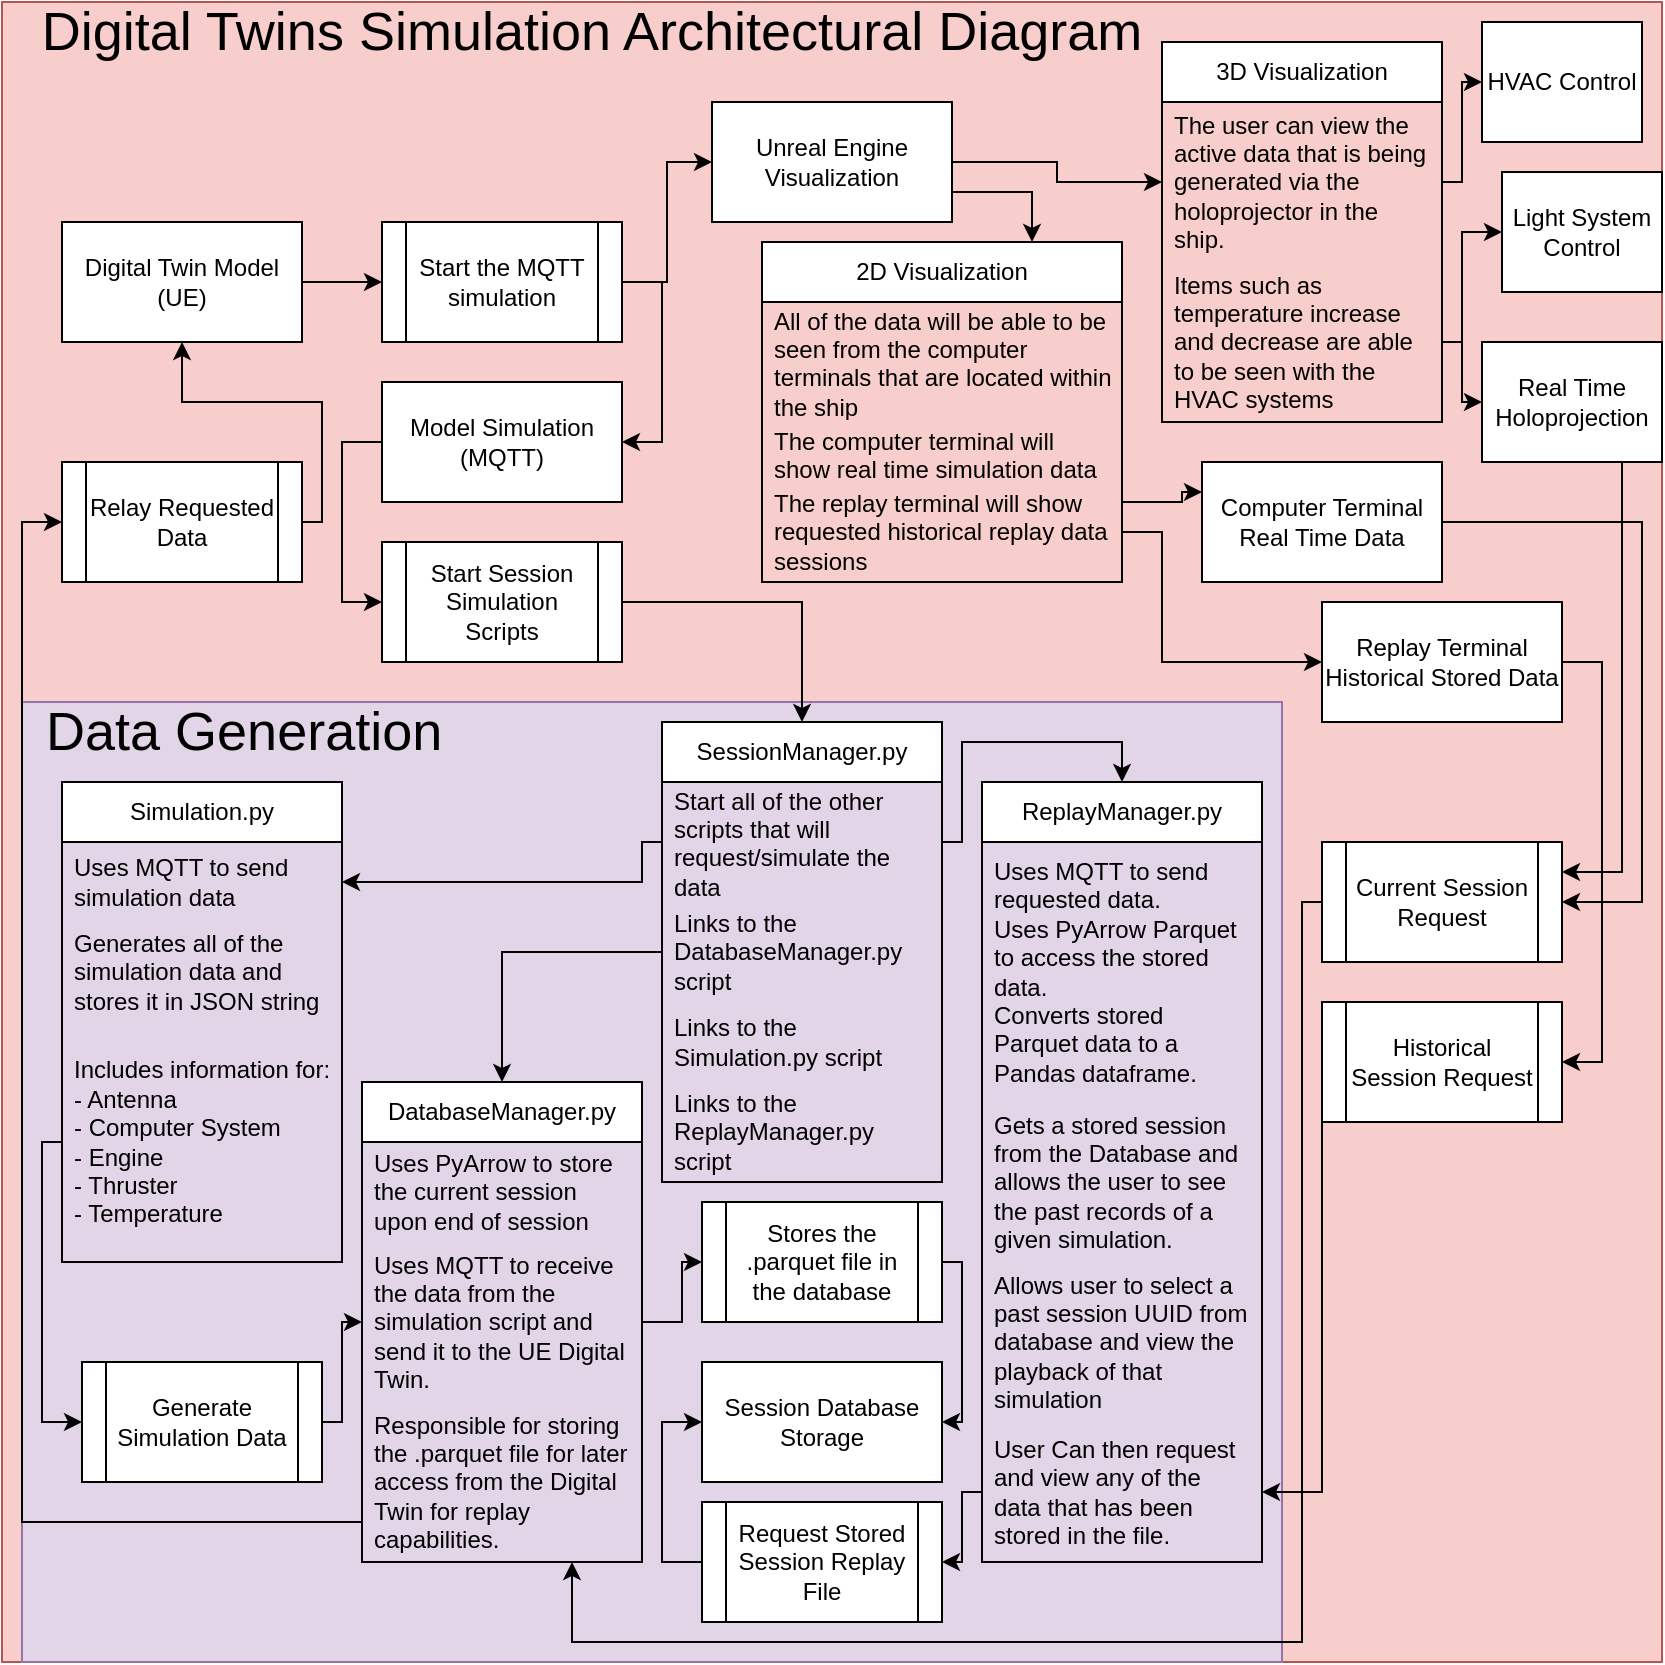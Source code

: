 <mxfile version="22.1.21" type="device">
  <diagram name="Page-1" id="5LKYdsN_tk8PBoyHM30e">
    <mxGraphModel dx="1434" dy="782" grid="1" gridSize="10" guides="1" tooltips="1" connect="1" arrows="1" fold="1" page="1" pageScale="1" pageWidth="850" pageHeight="1100" math="0" shadow="0">
      <root>
        <mxCell id="0" />
        <mxCell id="1" parent="0" />
        <mxCell id="14_V7KhapX8ebqAmIDgo-1" value="" style="whiteSpace=wrap;html=1;aspect=fixed;fillColor=#f8cecc;strokeColor=#b85450;" vertex="1" parent="1">
          <mxGeometry x="10" y="10" width="830" height="830" as="geometry" />
        </mxCell>
        <mxCell id="14_V7KhapX8ebqAmIDgo-2" value="&lt;font style=&quot;font-size: 27px;&quot;&gt;Digital Twins Simulation Architectural Diagram&lt;/font&gt;" style="text;html=1;strokeColor=none;fillColor=none;align=center;verticalAlign=middle;whiteSpace=wrap;rounded=0;" vertex="1" parent="1">
          <mxGeometry x="20" y="10" width="570" height="30" as="geometry" />
        </mxCell>
        <mxCell id="14_V7KhapX8ebqAmIDgo-6" style="edgeStyle=orthogonalEdgeStyle;rounded=0;orthogonalLoop=1;jettySize=auto;html=1;exitX=1;exitY=0.5;exitDx=0;exitDy=0;entryX=0;entryY=0.5;entryDx=0;entryDy=0;" edge="1" parent="1" source="14_V7KhapX8ebqAmIDgo-3" target="14_V7KhapX8ebqAmIDgo-5">
          <mxGeometry relative="1" as="geometry" />
        </mxCell>
        <mxCell id="14_V7KhapX8ebqAmIDgo-3" value="Digital Twin Model (UE)" style="rounded=0;whiteSpace=wrap;html=1;" vertex="1" parent="1">
          <mxGeometry x="40" y="120" width="120" height="60" as="geometry" />
        </mxCell>
        <mxCell id="14_V7KhapX8ebqAmIDgo-46" style="edgeStyle=orthogonalEdgeStyle;rounded=0;orthogonalLoop=1;jettySize=auto;html=1;exitX=0;exitY=0.5;exitDx=0;exitDy=0;entryX=0;entryY=0.5;entryDx=0;entryDy=0;" edge="1" parent="1" source="14_V7KhapX8ebqAmIDgo-4" target="14_V7KhapX8ebqAmIDgo-45">
          <mxGeometry relative="1" as="geometry" />
        </mxCell>
        <mxCell id="14_V7KhapX8ebqAmIDgo-4" value="Model Simulation (MQTT)" style="rounded=0;whiteSpace=wrap;html=1;" vertex="1" parent="1">
          <mxGeometry x="200" y="200" width="120" height="60" as="geometry" />
        </mxCell>
        <mxCell id="14_V7KhapX8ebqAmIDgo-7" style="edgeStyle=orthogonalEdgeStyle;rounded=0;orthogonalLoop=1;jettySize=auto;html=1;exitX=1;exitY=0.5;exitDx=0;exitDy=0;entryX=1;entryY=0.5;entryDx=0;entryDy=0;" edge="1" parent="1" source="14_V7KhapX8ebqAmIDgo-5" target="14_V7KhapX8ebqAmIDgo-4">
          <mxGeometry relative="1" as="geometry" />
        </mxCell>
        <mxCell id="14_V7KhapX8ebqAmIDgo-49" style="edgeStyle=orthogonalEdgeStyle;rounded=0;orthogonalLoop=1;jettySize=auto;html=1;exitX=1;exitY=0.5;exitDx=0;exitDy=0;entryX=0;entryY=0.5;entryDx=0;entryDy=0;" edge="1" parent="1" source="14_V7KhapX8ebqAmIDgo-5" target="14_V7KhapX8ebqAmIDgo-48">
          <mxGeometry relative="1" as="geometry" />
        </mxCell>
        <mxCell id="14_V7KhapX8ebqAmIDgo-5" value="Start the MQTT simulation" style="shape=process;whiteSpace=wrap;html=1;backgroundOutline=1;" vertex="1" parent="1">
          <mxGeometry x="200" y="120" width="120" height="60" as="geometry" />
        </mxCell>
        <mxCell id="14_V7KhapX8ebqAmIDgo-8" value="" style="rounded=0;whiteSpace=wrap;html=1;fillColor=#e1d5e7;strokeColor=#9673a6;" vertex="1" parent="1">
          <mxGeometry x="20" y="360" width="630" height="480" as="geometry" />
        </mxCell>
        <mxCell id="14_V7KhapX8ebqAmIDgo-10" value="&lt;div style=&quot;font-size: 27px;&quot; align=&quot;left&quot;&gt;Data Generation&lt;br&gt;&lt;/div&gt;" style="text;html=1;strokeColor=none;fillColor=none;align=left;verticalAlign=middle;whiteSpace=wrap;rounded=0;" vertex="1" parent="1">
          <mxGeometry x="30" y="360" width="570" height="30" as="geometry" />
        </mxCell>
        <mxCell id="14_V7KhapX8ebqAmIDgo-11" value="SessionManager.py" style="swimlane;fontStyle=0;childLayout=stackLayout;horizontal=1;startSize=30;horizontalStack=0;resizeParent=1;resizeParentMax=0;resizeLast=0;collapsible=1;marginBottom=0;whiteSpace=wrap;html=1;" vertex="1" parent="1">
          <mxGeometry x="340" y="370" width="140" height="230" as="geometry">
            <mxRectangle x="190" y="410" width="150" height="30" as="alternateBounds" />
          </mxGeometry>
        </mxCell>
        <mxCell id="14_V7KhapX8ebqAmIDgo-12" value="Start all of the other scripts that will request/simulate the data" style="text;strokeColor=none;fillColor=none;align=left;verticalAlign=middle;spacingLeft=4;spacingRight=4;overflow=hidden;points=[[0,0.5],[1,0.5]];portConstraint=eastwest;rotatable=0;whiteSpace=wrap;html=1;" vertex="1" parent="14_V7KhapX8ebqAmIDgo-11">
          <mxGeometry y="30" width="140" height="60" as="geometry" />
        </mxCell>
        <mxCell id="14_V7KhapX8ebqAmIDgo-13" value="Links to the DatabaseManager.py script" style="text;strokeColor=none;fillColor=none;align=left;verticalAlign=middle;spacingLeft=4;spacingRight=4;overflow=hidden;points=[[0,0.5],[1,0.5]];portConstraint=eastwest;rotatable=0;whiteSpace=wrap;html=1;" vertex="1" parent="14_V7KhapX8ebqAmIDgo-11">
          <mxGeometry y="90" width="140" height="50" as="geometry" />
        </mxCell>
        <mxCell id="14_V7KhapX8ebqAmIDgo-14" value="Links to the Simulation.py script" style="text;strokeColor=none;fillColor=none;align=left;verticalAlign=middle;spacingLeft=4;spacingRight=4;overflow=hidden;points=[[0,0.5],[1,0.5]];portConstraint=eastwest;rotatable=0;whiteSpace=wrap;html=1;" vertex="1" parent="14_V7KhapX8ebqAmIDgo-11">
          <mxGeometry y="140" width="140" height="40" as="geometry" />
        </mxCell>
        <mxCell id="14_V7KhapX8ebqAmIDgo-15" value="Links to the ReplayManager.py script" style="text;strokeColor=none;fillColor=none;align=left;verticalAlign=middle;spacingLeft=4;spacingRight=4;overflow=hidden;points=[[0,0.5],[1,0.5]];portConstraint=eastwest;rotatable=0;whiteSpace=wrap;html=1;" vertex="1" parent="14_V7KhapX8ebqAmIDgo-11">
          <mxGeometry y="180" width="140" height="50" as="geometry" />
        </mxCell>
        <mxCell id="14_V7KhapX8ebqAmIDgo-17" value="DatabaseManager.py" style="swimlane;fontStyle=0;childLayout=stackLayout;horizontal=1;startSize=30;horizontalStack=0;resizeParent=1;resizeParentMax=0;resizeLast=0;collapsible=1;marginBottom=0;whiteSpace=wrap;html=1;" vertex="1" parent="1">
          <mxGeometry x="190" y="550" width="140" height="240" as="geometry" />
        </mxCell>
        <mxCell id="14_V7KhapX8ebqAmIDgo-18" value="Uses PyArrow to store the current session upon end of session" style="text;strokeColor=none;fillColor=none;align=left;verticalAlign=middle;spacingLeft=4;spacingRight=4;overflow=hidden;points=[[0,0.5],[1,0.5]];portConstraint=eastwest;rotatable=0;whiteSpace=wrap;html=1;" vertex="1" parent="14_V7KhapX8ebqAmIDgo-17">
          <mxGeometry y="30" width="140" height="50" as="geometry" />
        </mxCell>
        <mxCell id="14_V7KhapX8ebqAmIDgo-19" value="Uses MQTT to receive the data from the simulation script and send it to the UE Digital Twin." style="text;strokeColor=none;fillColor=none;align=left;verticalAlign=middle;spacingLeft=4;spacingRight=4;overflow=hidden;points=[[0,0.5],[1,0.5]];portConstraint=eastwest;rotatable=0;whiteSpace=wrap;html=1;" vertex="1" parent="14_V7KhapX8ebqAmIDgo-17">
          <mxGeometry y="80" width="140" height="80" as="geometry" />
        </mxCell>
        <mxCell id="14_V7KhapX8ebqAmIDgo-20" value="Responsible for storing the .parquet file for later access from the Digital Twin for replay capabilities." style="text;strokeColor=none;fillColor=none;align=left;verticalAlign=middle;spacingLeft=4;spacingRight=4;overflow=hidden;points=[[0,0.5],[1,0.5]];portConstraint=eastwest;rotatable=0;whiteSpace=wrap;html=1;" vertex="1" parent="14_V7KhapX8ebqAmIDgo-17">
          <mxGeometry y="160" width="140" height="80" as="geometry" />
        </mxCell>
        <mxCell id="14_V7KhapX8ebqAmIDgo-21" value="Simulation.py" style="swimlane;fontStyle=0;childLayout=stackLayout;horizontal=1;startSize=30;horizontalStack=0;resizeParent=1;resizeParentMax=0;resizeLast=0;collapsible=1;marginBottom=0;whiteSpace=wrap;html=1;" vertex="1" parent="1">
          <mxGeometry x="40" y="400" width="140" height="240" as="geometry" />
        </mxCell>
        <mxCell id="14_V7KhapX8ebqAmIDgo-22" value="Uses MQTT to send simulation data" style="text;strokeColor=none;fillColor=none;align=left;verticalAlign=middle;spacingLeft=4;spacingRight=4;overflow=hidden;points=[[0,0.5],[1,0.5]];portConstraint=eastwest;rotatable=0;whiteSpace=wrap;html=1;" vertex="1" parent="14_V7KhapX8ebqAmIDgo-21">
          <mxGeometry y="30" width="140" height="40" as="geometry" />
        </mxCell>
        <mxCell id="14_V7KhapX8ebqAmIDgo-23" value="Generates all of the simulation data and stores it in JSON string" style="text;strokeColor=none;fillColor=none;align=left;verticalAlign=middle;spacingLeft=4;spacingRight=4;overflow=hidden;points=[[0,0.5],[1,0.5]];portConstraint=eastwest;rotatable=0;whiteSpace=wrap;html=1;" vertex="1" parent="14_V7KhapX8ebqAmIDgo-21">
          <mxGeometry y="70" width="140" height="50" as="geometry" />
        </mxCell>
        <mxCell id="14_V7KhapX8ebqAmIDgo-24" value="Includes information for:&lt;br&gt;- Antenna&lt;br&gt;- Computer System&lt;br&gt;- Engine&lt;br&gt;- Thruster&lt;br&gt;- Temperature" style="text;strokeColor=none;fillColor=none;align=left;verticalAlign=middle;spacingLeft=4;spacingRight=4;overflow=hidden;points=[[0,0.5],[1,0.5]];portConstraint=eastwest;rotatable=0;whiteSpace=wrap;html=1;" vertex="1" parent="14_V7KhapX8ebqAmIDgo-21">
          <mxGeometry y="120" width="140" height="120" as="geometry" />
        </mxCell>
        <mxCell id="14_V7KhapX8ebqAmIDgo-25" value="ReplayManager.py" style="swimlane;fontStyle=0;childLayout=stackLayout;horizontal=1;startSize=30;horizontalStack=0;resizeParent=1;resizeParentMax=0;resizeLast=0;collapsible=1;marginBottom=0;whiteSpace=wrap;html=1;" vertex="1" parent="1">
          <mxGeometry x="500" y="400" width="140" height="390" as="geometry" />
        </mxCell>
        <mxCell id="14_V7KhapX8ebqAmIDgo-30" value="Uses MQTT to send requested data.&lt;br&gt;Uses PyArrow Parquet to access the stored data.&lt;br&gt;Converts stored Parquet data to a Pandas dataframe.&lt;br&gt;" style="text;strokeColor=none;fillColor=none;align=left;verticalAlign=middle;spacingLeft=4;spacingRight=4;overflow=hidden;points=[[0,0.5],[1,0.5]];portConstraint=eastwest;rotatable=0;whiteSpace=wrap;html=1;" vertex="1" parent="14_V7KhapX8ebqAmIDgo-25">
          <mxGeometry y="30" width="140" height="130" as="geometry" />
        </mxCell>
        <mxCell id="14_V7KhapX8ebqAmIDgo-26" value="Gets a stored session from the Database and allows the user to see the past records of a given simulation." style="text;strokeColor=none;fillColor=none;align=left;verticalAlign=middle;spacingLeft=4;spacingRight=4;overflow=hidden;points=[[0,0.5],[1,0.5]];portConstraint=eastwest;rotatable=0;whiteSpace=wrap;html=1;" vertex="1" parent="14_V7KhapX8ebqAmIDgo-25">
          <mxGeometry y="160" width="140" height="80" as="geometry" />
        </mxCell>
        <mxCell id="14_V7KhapX8ebqAmIDgo-27" value="Allows user to select a past session UUID from database and view the playback of that simulation" style="text;strokeColor=none;fillColor=none;align=left;verticalAlign=middle;spacingLeft=4;spacingRight=4;overflow=hidden;points=[[0,0.5],[1,0.5]];portConstraint=eastwest;rotatable=0;whiteSpace=wrap;html=1;" vertex="1" parent="14_V7KhapX8ebqAmIDgo-25">
          <mxGeometry y="240" width="140" height="80" as="geometry" />
        </mxCell>
        <mxCell id="14_V7KhapX8ebqAmIDgo-28" value="User Can then request and view any of the data that has been stored in the file." style="text;strokeColor=none;fillColor=none;align=left;verticalAlign=middle;spacingLeft=4;spacingRight=4;overflow=hidden;points=[[0,0.5],[1,0.5]];portConstraint=eastwest;rotatable=0;whiteSpace=wrap;html=1;" vertex="1" parent="14_V7KhapX8ebqAmIDgo-25">
          <mxGeometry y="320" width="140" height="70" as="geometry" />
        </mxCell>
        <mxCell id="14_V7KhapX8ebqAmIDgo-29" style="edgeStyle=orthogonalEdgeStyle;rounded=0;orthogonalLoop=1;jettySize=auto;html=1;exitX=0;exitY=0.5;exitDx=0;exitDy=0;entryX=1;entryY=0.5;entryDx=0;entryDy=0;" edge="1" parent="1" source="14_V7KhapX8ebqAmIDgo-12" target="14_V7KhapX8ebqAmIDgo-22">
          <mxGeometry relative="1" as="geometry">
            <Array as="points">
              <mxPoint x="330" y="450" />
            </Array>
          </mxGeometry>
        </mxCell>
        <mxCell id="14_V7KhapX8ebqAmIDgo-31" style="edgeStyle=orthogonalEdgeStyle;rounded=0;orthogonalLoop=1;jettySize=auto;html=1;exitX=1;exitY=0.5;exitDx=0;exitDy=0;entryX=0.5;entryY=0;entryDx=0;entryDy=0;" edge="1" parent="1" source="14_V7KhapX8ebqAmIDgo-12" target="14_V7KhapX8ebqAmIDgo-25">
          <mxGeometry relative="1" as="geometry">
            <Array as="points">
              <mxPoint x="490" y="430" />
              <mxPoint x="490" y="380" />
              <mxPoint x="570" y="380" />
            </Array>
          </mxGeometry>
        </mxCell>
        <mxCell id="14_V7KhapX8ebqAmIDgo-32" style="edgeStyle=orthogonalEdgeStyle;rounded=0;orthogonalLoop=1;jettySize=auto;html=1;exitX=0;exitY=0.5;exitDx=0;exitDy=0;entryX=0.5;entryY=0;entryDx=0;entryDy=0;" edge="1" parent="1" source="14_V7KhapX8ebqAmIDgo-13" target="14_V7KhapX8ebqAmIDgo-17">
          <mxGeometry relative="1" as="geometry" />
        </mxCell>
        <mxCell id="14_V7KhapX8ebqAmIDgo-35" style="edgeStyle=orthogonalEdgeStyle;rounded=0;orthogonalLoop=1;jettySize=auto;html=1;exitX=1;exitY=0.5;exitDx=0;exitDy=0;entryX=0;entryY=0.5;entryDx=0;entryDy=0;" edge="1" parent="1" source="14_V7KhapX8ebqAmIDgo-33" target="14_V7KhapX8ebqAmIDgo-19">
          <mxGeometry relative="1" as="geometry">
            <Array as="points">
              <mxPoint x="180" y="720" />
              <mxPoint x="180" y="670" />
            </Array>
          </mxGeometry>
        </mxCell>
        <mxCell id="14_V7KhapX8ebqAmIDgo-33" value="Generate Simulation Data" style="shape=process;whiteSpace=wrap;html=1;backgroundOutline=1;" vertex="1" parent="1">
          <mxGeometry x="50" y="690" width="120" height="60" as="geometry" />
        </mxCell>
        <mxCell id="14_V7KhapX8ebqAmIDgo-34" style="edgeStyle=orthogonalEdgeStyle;rounded=0;orthogonalLoop=1;jettySize=auto;html=1;exitX=0;exitY=0.5;exitDx=0;exitDy=0;entryX=0;entryY=0.5;entryDx=0;entryDy=0;" edge="1" parent="1" source="14_V7KhapX8ebqAmIDgo-24" target="14_V7KhapX8ebqAmIDgo-33">
          <mxGeometry relative="1" as="geometry">
            <Array as="points">
              <mxPoint x="30" y="580" />
              <mxPoint x="30" y="720" />
            </Array>
          </mxGeometry>
        </mxCell>
        <mxCell id="14_V7KhapX8ebqAmIDgo-39" style="edgeStyle=orthogonalEdgeStyle;rounded=0;orthogonalLoop=1;jettySize=auto;html=1;exitX=1;exitY=0.5;exitDx=0;exitDy=0;entryX=1;entryY=0.5;entryDx=0;entryDy=0;" edge="1" parent="1" source="14_V7KhapX8ebqAmIDgo-36" target="14_V7KhapX8ebqAmIDgo-38">
          <mxGeometry relative="1" as="geometry">
            <Array as="points">
              <mxPoint x="490" y="640" />
              <mxPoint x="490" y="720" />
            </Array>
          </mxGeometry>
        </mxCell>
        <mxCell id="14_V7KhapX8ebqAmIDgo-36" value="Stores the .parquet file in the database" style="shape=process;whiteSpace=wrap;html=1;backgroundOutline=1;" vertex="1" parent="1">
          <mxGeometry x="360" y="610" width="120" height="60" as="geometry" />
        </mxCell>
        <mxCell id="14_V7KhapX8ebqAmIDgo-37" style="edgeStyle=orthogonalEdgeStyle;rounded=0;orthogonalLoop=1;jettySize=auto;html=1;exitX=1;exitY=0.5;exitDx=0;exitDy=0;entryX=0;entryY=0.5;entryDx=0;entryDy=0;" edge="1" parent="1" source="14_V7KhapX8ebqAmIDgo-19" target="14_V7KhapX8ebqAmIDgo-36">
          <mxGeometry relative="1" as="geometry" />
        </mxCell>
        <mxCell id="14_V7KhapX8ebqAmIDgo-38" value="Session Database Storage" style="rounded=0;whiteSpace=wrap;html=1;" vertex="1" parent="1">
          <mxGeometry x="360" y="690" width="120" height="60" as="geometry" />
        </mxCell>
        <mxCell id="14_V7KhapX8ebqAmIDgo-42" style="edgeStyle=orthogonalEdgeStyle;rounded=0;orthogonalLoop=1;jettySize=auto;html=1;exitX=0;exitY=0.5;exitDx=0;exitDy=0;entryX=0;entryY=0.5;entryDx=0;entryDy=0;" edge="1" parent="1" source="14_V7KhapX8ebqAmIDgo-40" target="14_V7KhapX8ebqAmIDgo-38">
          <mxGeometry relative="1" as="geometry" />
        </mxCell>
        <mxCell id="14_V7KhapX8ebqAmIDgo-40" value="Request Stored Session Replay File" style="shape=process;whiteSpace=wrap;html=1;backgroundOutline=1;" vertex="1" parent="1">
          <mxGeometry x="360" y="760" width="120" height="60" as="geometry" />
        </mxCell>
        <mxCell id="14_V7KhapX8ebqAmIDgo-44" style="edgeStyle=orthogonalEdgeStyle;rounded=0;orthogonalLoop=1;jettySize=auto;html=1;exitX=0;exitY=0.5;exitDx=0;exitDy=0;entryX=1;entryY=0.5;entryDx=0;entryDy=0;" edge="1" parent="1" source="14_V7KhapX8ebqAmIDgo-28" target="14_V7KhapX8ebqAmIDgo-40">
          <mxGeometry relative="1" as="geometry">
            <Array as="points">
              <mxPoint x="490" y="755" />
              <mxPoint x="490" y="790" />
            </Array>
          </mxGeometry>
        </mxCell>
        <mxCell id="14_V7KhapX8ebqAmIDgo-47" style="edgeStyle=orthogonalEdgeStyle;rounded=0;orthogonalLoop=1;jettySize=auto;html=1;exitX=1;exitY=0.5;exitDx=0;exitDy=0;entryX=0.5;entryY=0;entryDx=0;entryDy=0;" edge="1" parent="1" source="14_V7KhapX8ebqAmIDgo-45" target="14_V7KhapX8ebqAmIDgo-11">
          <mxGeometry relative="1" as="geometry" />
        </mxCell>
        <mxCell id="14_V7KhapX8ebqAmIDgo-45" value="Start Session Simulation Scripts" style="shape=process;whiteSpace=wrap;html=1;backgroundOutline=1;" vertex="1" parent="1">
          <mxGeometry x="200" y="280" width="120" height="60" as="geometry" />
        </mxCell>
        <mxCell id="14_V7KhapX8ebqAmIDgo-54" style="edgeStyle=orthogonalEdgeStyle;rounded=0;orthogonalLoop=1;jettySize=auto;html=1;exitX=1;exitY=0.5;exitDx=0;exitDy=0;" edge="1" parent="1" source="14_V7KhapX8ebqAmIDgo-48" target="14_V7KhapX8ebqAmIDgo-51">
          <mxGeometry relative="1" as="geometry" />
        </mxCell>
        <mxCell id="14_V7KhapX8ebqAmIDgo-63" style="edgeStyle=orthogonalEdgeStyle;rounded=0;orthogonalLoop=1;jettySize=auto;html=1;exitX=1;exitY=0.75;exitDx=0;exitDy=0;entryX=0.75;entryY=0;entryDx=0;entryDy=0;" edge="1" parent="1" source="14_V7KhapX8ebqAmIDgo-48" target="14_V7KhapX8ebqAmIDgo-59">
          <mxGeometry relative="1" as="geometry" />
        </mxCell>
        <mxCell id="14_V7KhapX8ebqAmIDgo-48" value="Unreal Engine Visualization" style="rounded=0;whiteSpace=wrap;html=1;" vertex="1" parent="1">
          <mxGeometry x="365" y="60" width="120" height="60" as="geometry" />
        </mxCell>
        <mxCell id="14_V7KhapX8ebqAmIDgo-50" value="3D Visualization" style="swimlane;fontStyle=0;childLayout=stackLayout;horizontal=1;startSize=30;horizontalStack=0;resizeParent=1;resizeParentMax=0;resizeLast=0;collapsible=1;marginBottom=0;whiteSpace=wrap;html=1;" vertex="1" parent="1">
          <mxGeometry x="590" y="30" width="140" height="190" as="geometry" />
        </mxCell>
        <mxCell id="14_V7KhapX8ebqAmIDgo-51" value="The user can view the active data that is being generated via the holoprojector in the ship." style="text;strokeColor=none;fillColor=none;align=left;verticalAlign=middle;spacingLeft=4;spacingRight=4;overflow=hidden;points=[[0,0.5],[1,0.5]];portConstraint=eastwest;rotatable=0;whiteSpace=wrap;html=1;" vertex="1" parent="14_V7KhapX8ebqAmIDgo-50">
          <mxGeometry y="30" width="140" height="80" as="geometry" />
        </mxCell>
        <mxCell id="14_V7KhapX8ebqAmIDgo-53" value="Items such as temperature increase and decrease are able to be seen with the HVAC systems" style="text;strokeColor=none;fillColor=none;align=left;verticalAlign=middle;spacingLeft=4;spacingRight=4;overflow=hidden;points=[[0,0.5],[1,0.5]];portConstraint=eastwest;rotatable=0;whiteSpace=wrap;html=1;" vertex="1" parent="14_V7KhapX8ebqAmIDgo-50">
          <mxGeometry y="110" width="140" height="80" as="geometry" />
        </mxCell>
        <mxCell id="14_V7KhapX8ebqAmIDgo-55" value="HVAC Control" style="rounded=0;whiteSpace=wrap;html=1;" vertex="1" parent="1">
          <mxGeometry x="750" y="20" width="80" height="60" as="geometry" />
        </mxCell>
        <mxCell id="14_V7KhapX8ebqAmIDgo-56" style="edgeStyle=orthogonalEdgeStyle;rounded=0;orthogonalLoop=1;jettySize=auto;html=1;exitX=1;exitY=0.5;exitDx=0;exitDy=0;entryX=0;entryY=0.5;entryDx=0;entryDy=0;" edge="1" parent="1" source="14_V7KhapX8ebqAmIDgo-51" target="14_V7KhapX8ebqAmIDgo-55">
          <mxGeometry relative="1" as="geometry">
            <Array as="points">
              <mxPoint x="740" y="100" />
              <mxPoint x="740" y="50" />
            </Array>
          </mxGeometry>
        </mxCell>
        <mxCell id="14_V7KhapX8ebqAmIDgo-57" value="Light System Control" style="rounded=0;whiteSpace=wrap;html=1;" vertex="1" parent="1">
          <mxGeometry x="760" y="95" width="80" height="60" as="geometry" />
        </mxCell>
        <mxCell id="14_V7KhapX8ebqAmIDgo-58" style="edgeStyle=orthogonalEdgeStyle;rounded=0;orthogonalLoop=1;jettySize=auto;html=1;exitX=1;exitY=0.5;exitDx=0;exitDy=0;entryX=0;entryY=0.5;entryDx=0;entryDy=0;" edge="1" parent="1" source="14_V7KhapX8ebqAmIDgo-53" target="14_V7KhapX8ebqAmIDgo-57">
          <mxGeometry relative="1" as="geometry">
            <Array as="points">
              <mxPoint x="740" y="180" />
              <mxPoint x="740" y="125" />
            </Array>
          </mxGeometry>
        </mxCell>
        <mxCell id="14_V7KhapX8ebqAmIDgo-59" value="2D Visualization" style="swimlane;fontStyle=0;childLayout=stackLayout;horizontal=1;startSize=30;horizontalStack=0;resizeParent=1;resizeParentMax=0;resizeLast=0;collapsible=1;marginBottom=0;whiteSpace=wrap;html=1;" vertex="1" parent="1">
          <mxGeometry x="390" y="130" width="180" height="170" as="geometry" />
        </mxCell>
        <mxCell id="14_V7KhapX8ebqAmIDgo-60" value="All of the data will be able to be seen from the computer terminals that are located within the ship" style="text;strokeColor=none;fillColor=none;align=left;verticalAlign=middle;spacingLeft=4;spacingRight=4;overflow=hidden;points=[[0,0.5],[1,0.5]];portConstraint=eastwest;rotatable=0;whiteSpace=wrap;html=1;" vertex="1" parent="14_V7KhapX8ebqAmIDgo-59">
          <mxGeometry y="30" width="180" height="60" as="geometry" />
        </mxCell>
        <mxCell id="14_V7KhapX8ebqAmIDgo-61" value="The computer terminal will show real time simulation data" style="text;strokeColor=none;fillColor=none;align=left;verticalAlign=middle;spacingLeft=4;spacingRight=4;overflow=hidden;points=[[0,0.5],[1,0.5]];portConstraint=eastwest;rotatable=0;whiteSpace=wrap;html=1;" vertex="1" parent="14_V7KhapX8ebqAmIDgo-59">
          <mxGeometry y="90" width="180" height="30" as="geometry" />
        </mxCell>
        <mxCell id="14_V7KhapX8ebqAmIDgo-62" value="The replay terminal will show requested historical replay data sessions" style="text;strokeColor=none;fillColor=none;align=left;verticalAlign=middle;spacingLeft=4;spacingRight=4;overflow=hidden;points=[[0,0.5],[1,0.5]];portConstraint=eastwest;rotatable=0;whiteSpace=wrap;html=1;" vertex="1" parent="14_V7KhapX8ebqAmIDgo-59">
          <mxGeometry y="120" width="180" height="50" as="geometry" />
        </mxCell>
        <mxCell id="14_V7KhapX8ebqAmIDgo-72" style="edgeStyle=orthogonalEdgeStyle;rounded=0;orthogonalLoop=1;jettySize=auto;html=1;exitX=1;exitY=0.5;exitDx=0;exitDy=0;entryX=1;entryY=0.5;entryDx=0;entryDy=0;" edge="1" parent="1" source="14_V7KhapX8ebqAmIDgo-64" target="14_V7KhapX8ebqAmIDgo-71">
          <mxGeometry relative="1" as="geometry">
            <Array as="points">
              <mxPoint x="830" y="270" />
              <mxPoint x="830" y="460" />
            </Array>
          </mxGeometry>
        </mxCell>
        <mxCell id="14_V7KhapX8ebqAmIDgo-64" value="Computer Terminal Real Time Data" style="rounded=0;whiteSpace=wrap;html=1;" vertex="1" parent="1">
          <mxGeometry x="610" y="240" width="120" height="60" as="geometry" />
        </mxCell>
        <mxCell id="14_V7KhapX8ebqAmIDgo-67" style="edgeStyle=orthogonalEdgeStyle;rounded=0;orthogonalLoop=1;jettySize=auto;html=1;exitX=1;exitY=0.5;exitDx=0;exitDy=0;entryX=0;entryY=0.25;entryDx=0;entryDy=0;" edge="1" parent="1" source="14_V7KhapX8ebqAmIDgo-62" target="14_V7KhapX8ebqAmIDgo-64">
          <mxGeometry relative="1" as="geometry">
            <Array as="points">
              <mxPoint x="570" y="260" />
              <mxPoint x="600" y="260" />
            </Array>
          </mxGeometry>
        </mxCell>
        <mxCell id="14_V7KhapX8ebqAmIDgo-75" style="edgeStyle=orthogonalEdgeStyle;rounded=0;orthogonalLoop=1;jettySize=auto;html=1;exitX=1;exitY=0.5;exitDx=0;exitDy=0;entryX=1;entryY=0.5;entryDx=0;entryDy=0;" edge="1" parent="1" source="14_V7KhapX8ebqAmIDgo-69" target="14_V7KhapX8ebqAmIDgo-74">
          <mxGeometry relative="1" as="geometry" />
        </mxCell>
        <mxCell id="14_V7KhapX8ebqAmIDgo-69" value="Replay Terminal Historical Stored Data" style="rounded=0;whiteSpace=wrap;html=1;" vertex="1" parent="1">
          <mxGeometry x="670" y="310" width="120" height="60" as="geometry" />
        </mxCell>
        <mxCell id="14_V7KhapX8ebqAmIDgo-70" style="edgeStyle=orthogonalEdgeStyle;rounded=0;orthogonalLoop=1;jettySize=auto;html=1;exitX=1;exitY=0.5;exitDx=0;exitDy=0;entryX=0;entryY=0.5;entryDx=0;entryDy=0;" edge="1" parent="1" source="14_V7KhapX8ebqAmIDgo-62" target="14_V7KhapX8ebqAmIDgo-69">
          <mxGeometry relative="1" as="geometry">
            <Array as="points">
              <mxPoint x="590" y="275" />
              <mxPoint x="590" y="340" />
            </Array>
          </mxGeometry>
        </mxCell>
        <mxCell id="14_V7KhapX8ebqAmIDgo-73" style="edgeStyle=orthogonalEdgeStyle;rounded=0;orthogonalLoop=1;jettySize=auto;html=1;exitX=0;exitY=0.5;exitDx=0;exitDy=0;entryX=0.75;entryY=1;entryDx=0;entryDy=0;" edge="1" parent="1" source="14_V7KhapX8ebqAmIDgo-71" target="14_V7KhapX8ebqAmIDgo-17">
          <mxGeometry relative="1" as="geometry">
            <Array as="points">
              <mxPoint x="660" y="460" />
              <mxPoint x="660" y="830" />
              <mxPoint x="295" y="830" />
            </Array>
          </mxGeometry>
        </mxCell>
        <mxCell id="14_V7KhapX8ebqAmIDgo-71" value="Current Session Request" style="shape=process;whiteSpace=wrap;html=1;backgroundOutline=1;" vertex="1" parent="1">
          <mxGeometry x="670" y="430" width="120" height="60" as="geometry" />
        </mxCell>
        <mxCell id="14_V7KhapX8ebqAmIDgo-76" style="edgeStyle=orthogonalEdgeStyle;rounded=0;orthogonalLoop=1;jettySize=auto;html=1;exitX=0;exitY=0.5;exitDx=0;exitDy=0;entryX=1;entryY=0.5;entryDx=0;entryDy=0;" edge="1" parent="1" source="14_V7KhapX8ebqAmIDgo-74" target="14_V7KhapX8ebqAmIDgo-28">
          <mxGeometry relative="1" as="geometry">
            <Array as="points">
              <mxPoint x="670" y="755" />
            </Array>
          </mxGeometry>
        </mxCell>
        <mxCell id="14_V7KhapX8ebqAmIDgo-74" value="Historical Session Request" style="shape=process;whiteSpace=wrap;html=1;backgroundOutline=1;" vertex="1" parent="1">
          <mxGeometry x="670" y="510" width="120" height="60" as="geometry" />
        </mxCell>
        <mxCell id="14_V7KhapX8ebqAmIDgo-79" style="edgeStyle=orthogonalEdgeStyle;rounded=0;orthogonalLoop=1;jettySize=auto;html=1;exitX=0.5;exitY=1;exitDx=0;exitDy=0;entryX=1;entryY=0.25;entryDx=0;entryDy=0;" edge="1" parent="1" source="14_V7KhapX8ebqAmIDgo-77" target="14_V7KhapX8ebqAmIDgo-71">
          <mxGeometry relative="1" as="geometry">
            <Array as="points">
              <mxPoint x="820" y="240" />
              <mxPoint x="820" y="445" />
            </Array>
          </mxGeometry>
        </mxCell>
        <mxCell id="14_V7KhapX8ebqAmIDgo-77" value="Real Time Holoprojection" style="rounded=0;whiteSpace=wrap;html=1;" vertex="1" parent="1">
          <mxGeometry x="750" y="180" width="90" height="60" as="geometry" />
        </mxCell>
        <mxCell id="14_V7KhapX8ebqAmIDgo-78" style="edgeStyle=orthogonalEdgeStyle;rounded=0;orthogonalLoop=1;jettySize=auto;html=1;exitX=1;exitY=0.5;exitDx=0;exitDy=0;entryX=0;entryY=0.5;entryDx=0;entryDy=0;" edge="1" parent="1" source="14_V7KhapX8ebqAmIDgo-53" target="14_V7KhapX8ebqAmIDgo-77">
          <mxGeometry relative="1" as="geometry">
            <Array as="points">
              <mxPoint x="740" y="180" />
              <mxPoint x="740" y="210" />
            </Array>
          </mxGeometry>
        </mxCell>
        <mxCell id="14_V7KhapX8ebqAmIDgo-83" style="edgeStyle=orthogonalEdgeStyle;rounded=0;orthogonalLoop=1;jettySize=auto;html=1;exitX=1;exitY=0.5;exitDx=0;exitDy=0;entryX=0.5;entryY=1;entryDx=0;entryDy=0;" edge="1" parent="1" source="14_V7KhapX8ebqAmIDgo-80" target="14_V7KhapX8ebqAmIDgo-3">
          <mxGeometry relative="1" as="geometry">
            <Array as="points">
              <mxPoint x="170" y="270" />
              <mxPoint x="170" y="210" />
              <mxPoint x="100" y="210" />
            </Array>
          </mxGeometry>
        </mxCell>
        <mxCell id="14_V7KhapX8ebqAmIDgo-80" value="Relay Requested Data" style="shape=process;whiteSpace=wrap;html=1;backgroundOutline=1;" vertex="1" parent="1">
          <mxGeometry x="40" y="240" width="120" height="60" as="geometry" />
        </mxCell>
        <mxCell id="14_V7KhapX8ebqAmIDgo-82" style="edgeStyle=orthogonalEdgeStyle;rounded=0;orthogonalLoop=1;jettySize=auto;html=1;exitX=0;exitY=0.5;exitDx=0;exitDy=0;entryX=0;entryY=0.5;entryDx=0;entryDy=0;" edge="1" parent="1" source="14_V7KhapX8ebqAmIDgo-20" target="14_V7KhapX8ebqAmIDgo-80">
          <mxGeometry relative="1" as="geometry">
            <Array as="points">
              <mxPoint x="190" y="770" />
              <mxPoint x="20" y="770" />
              <mxPoint x="20" y="270" />
            </Array>
          </mxGeometry>
        </mxCell>
      </root>
    </mxGraphModel>
  </diagram>
</mxfile>
